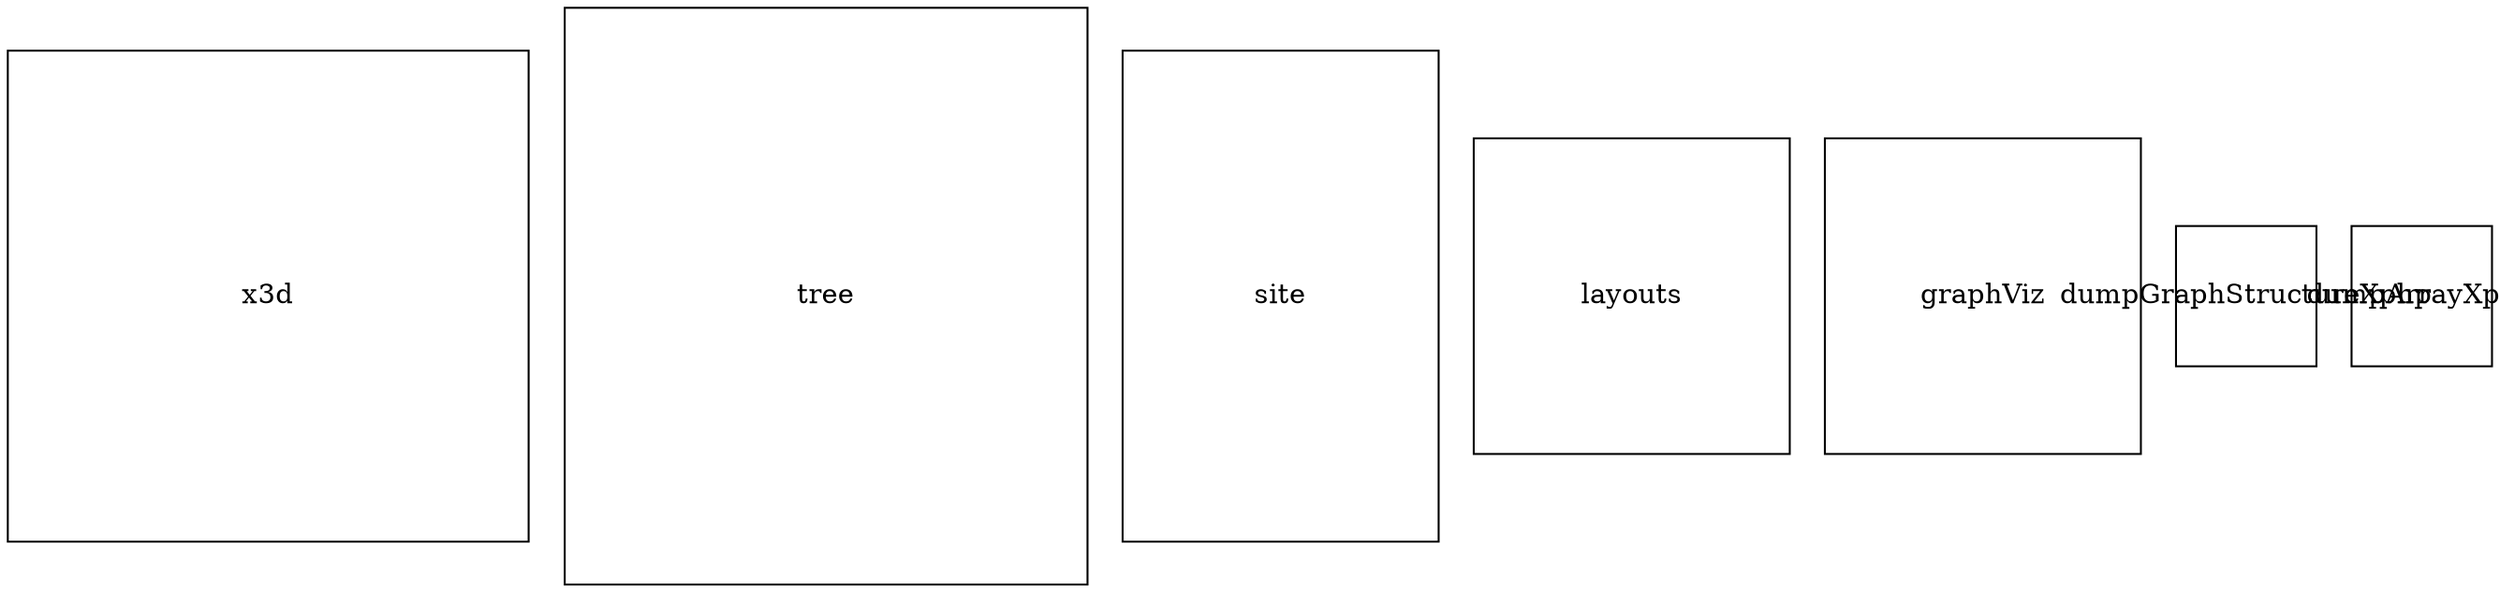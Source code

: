 digraph G {
x3d [shape="rectangle" width="3.70833333333", height="3.5", fixedsize=true, type="node"];
tree [shape="rectangle" width="3.72222222222", height="4.11111111111", fixedsize=true, type="node"];
site [shape="rectangle" width="2.25", height="3.5", fixedsize=true, type="node"];
layouts [shape="rectangle" width="2.25", height="2.25", fixedsize=true, type="node"];
graphViz [shape="rectangle" width="2.25", height="2.25", fixedsize=true, type="node"];
dumpGraphStructureXphp [shape="rectangle" width="1", height="1", fixedsize=true, type="leaf"];
dumpArrayXphp [shape="rectangle" width="1", height="1", fixedsize=true, type="leaf"];
}
